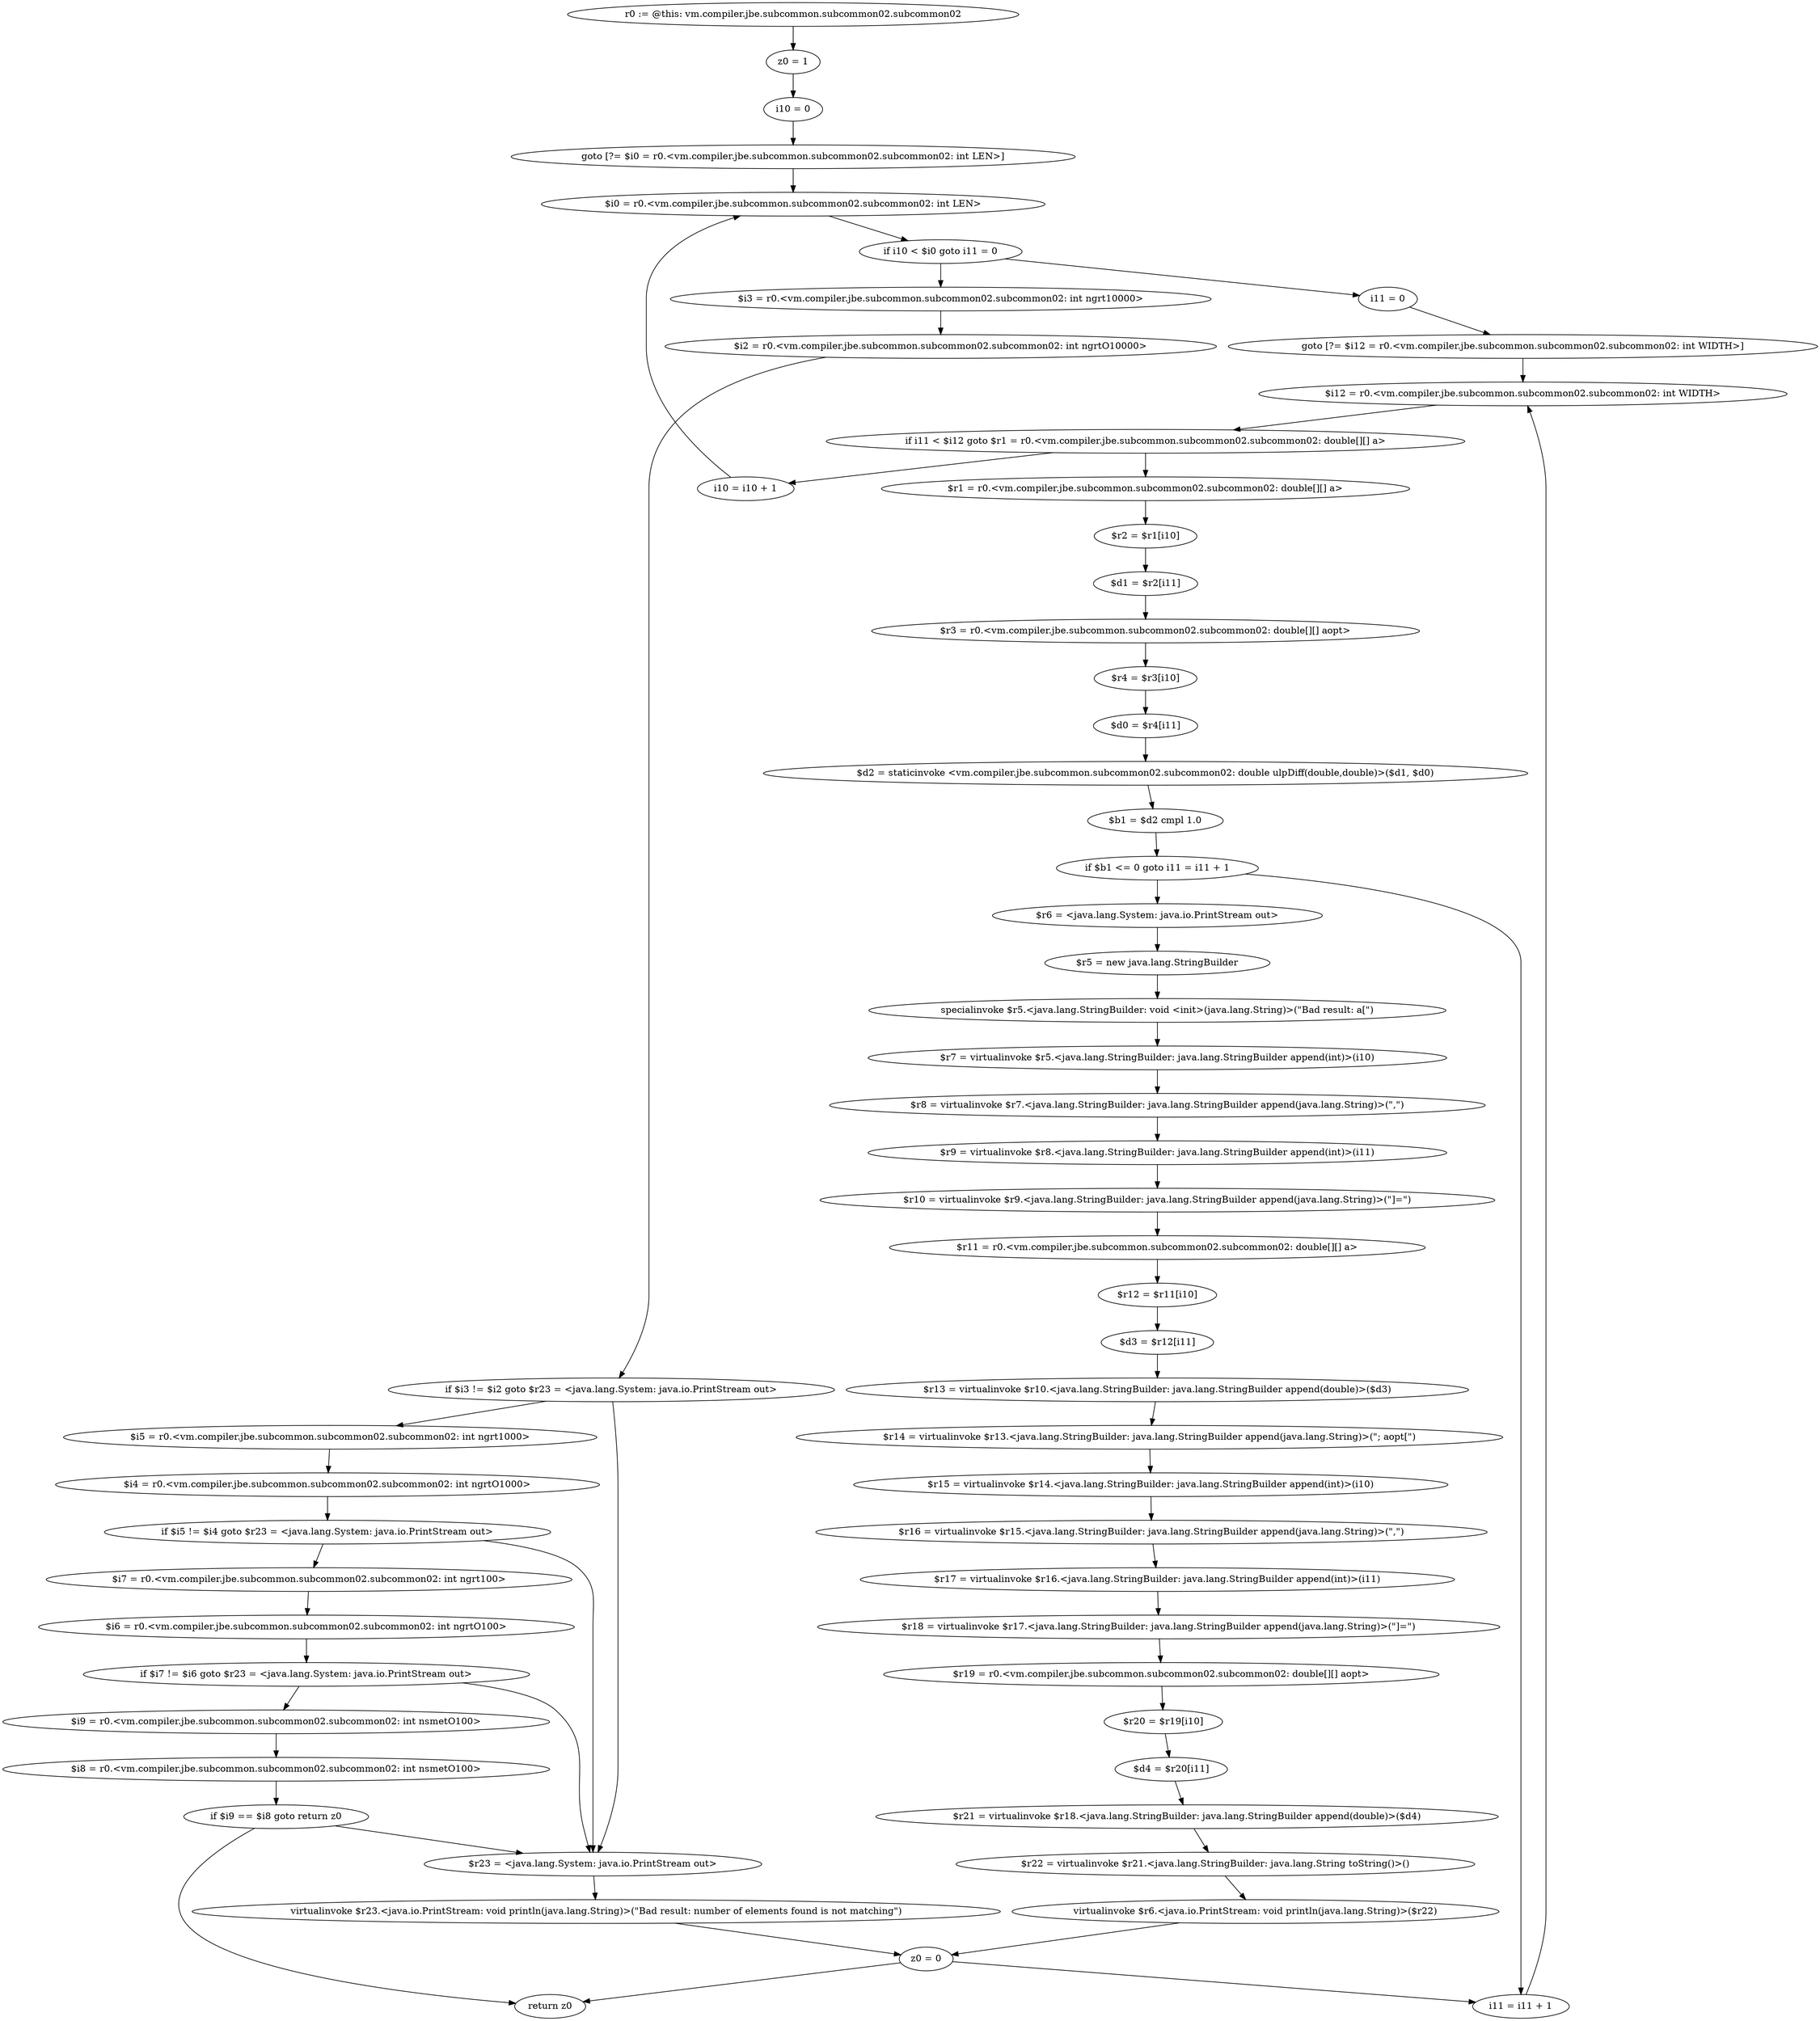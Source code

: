 digraph "unitGraph" {
    "r0 := @this: vm.compiler.jbe.subcommon.subcommon02.subcommon02"
    "z0 = 1"
    "i10 = 0"
    "goto [?= $i0 = r0.<vm.compiler.jbe.subcommon.subcommon02.subcommon02: int LEN>]"
    "i11 = 0"
    "goto [?= $i12 = r0.<vm.compiler.jbe.subcommon.subcommon02.subcommon02: int WIDTH>]"
    "$r1 = r0.<vm.compiler.jbe.subcommon.subcommon02.subcommon02: double[][] a>"
    "$r2 = $r1[i10]"
    "$d1 = $r2[i11]"
    "$r3 = r0.<vm.compiler.jbe.subcommon.subcommon02.subcommon02: double[][] aopt>"
    "$r4 = $r3[i10]"
    "$d0 = $r4[i11]"
    "$d2 = staticinvoke <vm.compiler.jbe.subcommon.subcommon02.subcommon02: double ulpDiff(double,double)>($d1, $d0)"
    "$b1 = $d2 cmpl 1.0"
    "if $b1 <= 0 goto i11 = i11 + 1"
    "$r6 = <java.lang.System: java.io.PrintStream out>"
    "$r5 = new java.lang.StringBuilder"
    "specialinvoke $r5.<java.lang.StringBuilder: void <init>(java.lang.String)>(\"Bad result: a[\")"
    "$r7 = virtualinvoke $r5.<java.lang.StringBuilder: java.lang.StringBuilder append(int)>(i10)"
    "$r8 = virtualinvoke $r7.<java.lang.StringBuilder: java.lang.StringBuilder append(java.lang.String)>(\",\")"
    "$r9 = virtualinvoke $r8.<java.lang.StringBuilder: java.lang.StringBuilder append(int)>(i11)"
    "$r10 = virtualinvoke $r9.<java.lang.StringBuilder: java.lang.StringBuilder append(java.lang.String)>(\"]=\")"
    "$r11 = r0.<vm.compiler.jbe.subcommon.subcommon02.subcommon02: double[][] a>"
    "$r12 = $r11[i10]"
    "$d3 = $r12[i11]"
    "$r13 = virtualinvoke $r10.<java.lang.StringBuilder: java.lang.StringBuilder append(double)>($d3)"
    "$r14 = virtualinvoke $r13.<java.lang.StringBuilder: java.lang.StringBuilder append(java.lang.String)>(\"; aopt[\")"
    "$r15 = virtualinvoke $r14.<java.lang.StringBuilder: java.lang.StringBuilder append(int)>(i10)"
    "$r16 = virtualinvoke $r15.<java.lang.StringBuilder: java.lang.StringBuilder append(java.lang.String)>(\",\")"
    "$r17 = virtualinvoke $r16.<java.lang.StringBuilder: java.lang.StringBuilder append(int)>(i11)"
    "$r18 = virtualinvoke $r17.<java.lang.StringBuilder: java.lang.StringBuilder append(java.lang.String)>(\"]=\")"
    "$r19 = r0.<vm.compiler.jbe.subcommon.subcommon02.subcommon02: double[][] aopt>"
    "$r20 = $r19[i10]"
    "$d4 = $r20[i11]"
    "$r21 = virtualinvoke $r18.<java.lang.StringBuilder: java.lang.StringBuilder append(double)>($d4)"
    "$r22 = virtualinvoke $r21.<java.lang.StringBuilder: java.lang.String toString()>()"
    "virtualinvoke $r6.<java.io.PrintStream: void println(java.lang.String)>($r22)"
    "z0 = 0"
    "i11 = i11 + 1"
    "$i12 = r0.<vm.compiler.jbe.subcommon.subcommon02.subcommon02: int WIDTH>"
    "if i11 < $i12 goto $r1 = r0.<vm.compiler.jbe.subcommon.subcommon02.subcommon02: double[][] a>"
    "i10 = i10 + 1"
    "$i0 = r0.<vm.compiler.jbe.subcommon.subcommon02.subcommon02: int LEN>"
    "if i10 < $i0 goto i11 = 0"
    "$i3 = r0.<vm.compiler.jbe.subcommon.subcommon02.subcommon02: int ngrt10000>"
    "$i2 = r0.<vm.compiler.jbe.subcommon.subcommon02.subcommon02: int ngrtO10000>"
    "if $i3 != $i2 goto $r23 = <java.lang.System: java.io.PrintStream out>"
    "$i5 = r0.<vm.compiler.jbe.subcommon.subcommon02.subcommon02: int ngrt1000>"
    "$i4 = r0.<vm.compiler.jbe.subcommon.subcommon02.subcommon02: int ngrtO1000>"
    "if $i5 != $i4 goto $r23 = <java.lang.System: java.io.PrintStream out>"
    "$i7 = r0.<vm.compiler.jbe.subcommon.subcommon02.subcommon02: int ngrt100>"
    "$i6 = r0.<vm.compiler.jbe.subcommon.subcommon02.subcommon02: int ngrtO100>"
    "if $i7 != $i6 goto $r23 = <java.lang.System: java.io.PrintStream out>"
    "$i9 = r0.<vm.compiler.jbe.subcommon.subcommon02.subcommon02: int nsmetO100>"
    "$i8 = r0.<vm.compiler.jbe.subcommon.subcommon02.subcommon02: int nsmetO100>"
    "if $i9 == $i8 goto return z0"
    "$r23 = <java.lang.System: java.io.PrintStream out>"
    "virtualinvoke $r23.<java.io.PrintStream: void println(java.lang.String)>(\"Bad result: number of elements found is not matching\")"
    "return z0"
    "r0 := @this: vm.compiler.jbe.subcommon.subcommon02.subcommon02"->"z0 = 1";
    "z0 = 1"->"i10 = 0";
    "i10 = 0"->"goto [?= $i0 = r0.<vm.compiler.jbe.subcommon.subcommon02.subcommon02: int LEN>]";
    "goto [?= $i0 = r0.<vm.compiler.jbe.subcommon.subcommon02.subcommon02: int LEN>]"->"$i0 = r0.<vm.compiler.jbe.subcommon.subcommon02.subcommon02: int LEN>";
    "i11 = 0"->"goto [?= $i12 = r0.<vm.compiler.jbe.subcommon.subcommon02.subcommon02: int WIDTH>]";
    "goto [?= $i12 = r0.<vm.compiler.jbe.subcommon.subcommon02.subcommon02: int WIDTH>]"->"$i12 = r0.<vm.compiler.jbe.subcommon.subcommon02.subcommon02: int WIDTH>";
    "$r1 = r0.<vm.compiler.jbe.subcommon.subcommon02.subcommon02: double[][] a>"->"$r2 = $r1[i10]";
    "$r2 = $r1[i10]"->"$d1 = $r2[i11]";
    "$d1 = $r2[i11]"->"$r3 = r0.<vm.compiler.jbe.subcommon.subcommon02.subcommon02: double[][] aopt>";
    "$r3 = r0.<vm.compiler.jbe.subcommon.subcommon02.subcommon02: double[][] aopt>"->"$r4 = $r3[i10]";
    "$r4 = $r3[i10]"->"$d0 = $r4[i11]";
    "$d0 = $r4[i11]"->"$d2 = staticinvoke <vm.compiler.jbe.subcommon.subcommon02.subcommon02: double ulpDiff(double,double)>($d1, $d0)";
    "$d2 = staticinvoke <vm.compiler.jbe.subcommon.subcommon02.subcommon02: double ulpDiff(double,double)>($d1, $d0)"->"$b1 = $d2 cmpl 1.0";
    "$b1 = $d2 cmpl 1.0"->"if $b1 <= 0 goto i11 = i11 + 1";
    "if $b1 <= 0 goto i11 = i11 + 1"->"$r6 = <java.lang.System: java.io.PrintStream out>";
    "if $b1 <= 0 goto i11 = i11 + 1"->"i11 = i11 + 1";
    "$r6 = <java.lang.System: java.io.PrintStream out>"->"$r5 = new java.lang.StringBuilder";
    "$r5 = new java.lang.StringBuilder"->"specialinvoke $r5.<java.lang.StringBuilder: void <init>(java.lang.String)>(\"Bad result: a[\")";
    "specialinvoke $r5.<java.lang.StringBuilder: void <init>(java.lang.String)>(\"Bad result: a[\")"->"$r7 = virtualinvoke $r5.<java.lang.StringBuilder: java.lang.StringBuilder append(int)>(i10)";
    "$r7 = virtualinvoke $r5.<java.lang.StringBuilder: java.lang.StringBuilder append(int)>(i10)"->"$r8 = virtualinvoke $r7.<java.lang.StringBuilder: java.lang.StringBuilder append(java.lang.String)>(\",\")";
    "$r8 = virtualinvoke $r7.<java.lang.StringBuilder: java.lang.StringBuilder append(java.lang.String)>(\",\")"->"$r9 = virtualinvoke $r8.<java.lang.StringBuilder: java.lang.StringBuilder append(int)>(i11)";
    "$r9 = virtualinvoke $r8.<java.lang.StringBuilder: java.lang.StringBuilder append(int)>(i11)"->"$r10 = virtualinvoke $r9.<java.lang.StringBuilder: java.lang.StringBuilder append(java.lang.String)>(\"]=\")";
    "$r10 = virtualinvoke $r9.<java.lang.StringBuilder: java.lang.StringBuilder append(java.lang.String)>(\"]=\")"->"$r11 = r0.<vm.compiler.jbe.subcommon.subcommon02.subcommon02: double[][] a>";
    "$r11 = r0.<vm.compiler.jbe.subcommon.subcommon02.subcommon02: double[][] a>"->"$r12 = $r11[i10]";
    "$r12 = $r11[i10]"->"$d3 = $r12[i11]";
    "$d3 = $r12[i11]"->"$r13 = virtualinvoke $r10.<java.lang.StringBuilder: java.lang.StringBuilder append(double)>($d3)";
    "$r13 = virtualinvoke $r10.<java.lang.StringBuilder: java.lang.StringBuilder append(double)>($d3)"->"$r14 = virtualinvoke $r13.<java.lang.StringBuilder: java.lang.StringBuilder append(java.lang.String)>(\"; aopt[\")";
    "$r14 = virtualinvoke $r13.<java.lang.StringBuilder: java.lang.StringBuilder append(java.lang.String)>(\"; aopt[\")"->"$r15 = virtualinvoke $r14.<java.lang.StringBuilder: java.lang.StringBuilder append(int)>(i10)";
    "$r15 = virtualinvoke $r14.<java.lang.StringBuilder: java.lang.StringBuilder append(int)>(i10)"->"$r16 = virtualinvoke $r15.<java.lang.StringBuilder: java.lang.StringBuilder append(java.lang.String)>(\",\")";
    "$r16 = virtualinvoke $r15.<java.lang.StringBuilder: java.lang.StringBuilder append(java.lang.String)>(\",\")"->"$r17 = virtualinvoke $r16.<java.lang.StringBuilder: java.lang.StringBuilder append(int)>(i11)";
    "$r17 = virtualinvoke $r16.<java.lang.StringBuilder: java.lang.StringBuilder append(int)>(i11)"->"$r18 = virtualinvoke $r17.<java.lang.StringBuilder: java.lang.StringBuilder append(java.lang.String)>(\"]=\")";
    "$r18 = virtualinvoke $r17.<java.lang.StringBuilder: java.lang.StringBuilder append(java.lang.String)>(\"]=\")"->"$r19 = r0.<vm.compiler.jbe.subcommon.subcommon02.subcommon02: double[][] aopt>";
    "$r19 = r0.<vm.compiler.jbe.subcommon.subcommon02.subcommon02: double[][] aopt>"->"$r20 = $r19[i10]";
    "$r20 = $r19[i10]"->"$d4 = $r20[i11]";
    "$d4 = $r20[i11]"->"$r21 = virtualinvoke $r18.<java.lang.StringBuilder: java.lang.StringBuilder append(double)>($d4)";
    "$r21 = virtualinvoke $r18.<java.lang.StringBuilder: java.lang.StringBuilder append(double)>($d4)"->"$r22 = virtualinvoke $r21.<java.lang.StringBuilder: java.lang.String toString()>()";
    "$r22 = virtualinvoke $r21.<java.lang.StringBuilder: java.lang.String toString()>()"->"virtualinvoke $r6.<java.io.PrintStream: void println(java.lang.String)>($r22)";
    "virtualinvoke $r6.<java.io.PrintStream: void println(java.lang.String)>($r22)"->"z0 = 0";
    "z0 = 0"->"i11 = i11 + 1";
    "i11 = i11 + 1"->"$i12 = r0.<vm.compiler.jbe.subcommon.subcommon02.subcommon02: int WIDTH>";
    "$i12 = r0.<vm.compiler.jbe.subcommon.subcommon02.subcommon02: int WIDTH>"->"if i11 < $i12 goto $r1 = r0.<vm.compiler.jbe.subcommon.subcommon02.subcommon02: double[][] a>";
    "if i11 < $i12 goto $r1 = r0.<vm.compiler.jbe.subcommon.subcommon02.subcommon02: double[][] a>"->"i10 = i10 + 1";
    "if i11 < $i12 goto $r1 = r0.<vm.compiler.jbe.subcommon.subcommon02.subcommon02: double[][] a>"->"$r1 = r0.<vm.compiler.jbe.subcommon.subcommon02.subcommon02: double[][] a>";
    "i10 = i10 + 1"->"$i0 = r0.<vm.compiler.jbe.subcommon.subcommon02.subcommon02: int LEN>";
    "$i0 = r0.<vm.compiler.jbe.subcommon.subcommon02.subcommon02: int LEN>"->"if i10 < $i0 goto i11 = 0";
    "if i10 < $i0 goto i11 = 0"->"$i3 = r0.<vm.compiler.jbe.subcommon.subcommon02.subcommon02: int ngrt10000>";
    "if i10 < $i0 goto i11 = 0"->"i11 = 0";
    "$i3 = r0.<vm.compiler.jbe.subcommon.subcommon02.subcommon02: int ngrt10000>"->"$i2 = r0.<vm.compiler.jbe.subcommon.subcommon02.subcommon02: int ngrtO10000>";
    "$i2 = r0.<vm.compiler.jbe.subcommon.subcommon02.subcommon02: int ngrtO10000>"->"if $i3 != $i2 goto $r23 = <java.lang.System: java.io.PrintStream out>";
    "if $i3 != $i2 goto $r23 = <java.lang.System: java.io.PrintStream out>"->"$i5 = r0.<vm.compiler.jbe.subcommon.subcommon02.subcommon02: int ngrt1000>";
    "if $i3 != $i2 goto $r23 = <java.lang.System: java.io.PrintStream out>"->"$r23 = <java.lang.System: java.io.PrintStream out>";
    "$i5 = r0.<vm.compiler.jbe.subcommon.subcommon02.subcommon02: int ngrt1000>"->"$i4 = r0.<vm.compiler.jbe.subcommon.subcommon02.subcommon02: int ngrtO1000>";
    "$i4 = r0.<vm.compiler.jbe.subcommon.subcommon02.subcommon02: int ngrtO1000>"->"if $i5 != $i4 goto $r23 = <java.lang.System: java.io.PrintStream out>";
    "if $i5 != $i4 goto $r23 = <java.lang.System: java.io.PrintStream out>"->"$i7 = r0.<vm.compiler.jbe.subcommon.subcommon02.subcommon02: int ngrt100>";
    "if $i5 != $i4 goto $r23 = <java.lang.System: java.io.PrintStream out>"->"$r23 = <java.lang.System: java.io.PrintStream out>";
    "$i7 = r0.<vm.compiler.jbe.subcommon.subcommon02.subcommon02: int ngrt100>"->"$i6 = r0.<vm.compiler.jbe.subcommon.subcommon02.subcommon02: int ngrtO100>";
    "$i6 = r0.<vm.compiler.jbe.subcommon.subcommon02.subcommon02: int ngrtO100>"->"if $i7 != $i6 goto $r23 = <java.lang.System: java.io.PrintStream out>";
    "if $i7 != $i6 goto $r23 = <java.lang.System: java.io.PrintStream out>"->"$i9 = r0.<vm.compiler.jbe.subcommon.subcommon02.subcommon02: int nsmetO100>";
    "if $i7 != $i6 goto $r23 = <java.lang.System: java.io.PrintStream out>"->"$r23 = <java.lang.System: java.io.PrintStream out>";
    "$i9 = r0.<vm.compiler.jbe.subcommon.subcommon02.subcommon02: int nsmetO100>"->"$i8 = r0.<vm.compiler.jbe.subcommon.subcommon02.subcommon02: int nsmetO100>";
    "$i8 = r0.<vm.compiler.jbe.subcommon.subcommon02.subcommon02: int nsmetO100>"->"if $i9 == $i8 goto return z0";
    "if $i9 == $i8 goto return z0"->"$r23 = <java.lang.System: java.io.PrintStream out>";
    "if $i9 == $i8 goto return z0"->"return z0";
    "$r23 = <java.lang.System: java.io.PrintStream out>"->"virtualinvoke $r23.<java.io.PrintStream: void println(java.lang.String)>(\"Bad result: number of elements found is not matching\")";
    "virtualinvoke $r23.<java.io.PrintStream: void println(java.lang.String)>(\"Bad result: number of elements found is not matching\")"->"z0 = 0";
    "z0 = 0"->"return z0";
}
